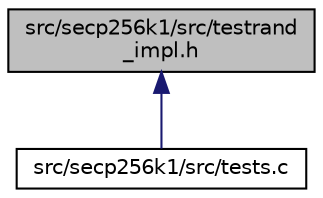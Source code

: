 digraph "src/secp256k1/src/testrand_impl.h"
{
  edge [fontname="Helvetica",fontsize="10",labelfontname="Helvetica",labelfontsize="10"];
  node [fontname="Helvetica",fontsize="10",shape=record];
  Node6 [label="src/secp256k1/src/testrand\l_impl.h",height=0.2,width=0.4,color="black", fillcolor="grey75", style="filled", fontcolor="black"];
  Node6 -> Node7 [dir="back",color="midnightblue",fontsize="10",style="solid",fontname="Helvetica"];
  Node7 [label="src/secp256k1/src/tests.c",height=0.2,width=0.4,color="black", fillcolor="white", style="filled",URL="$d5/d7f/tests_8c.html"];
}
